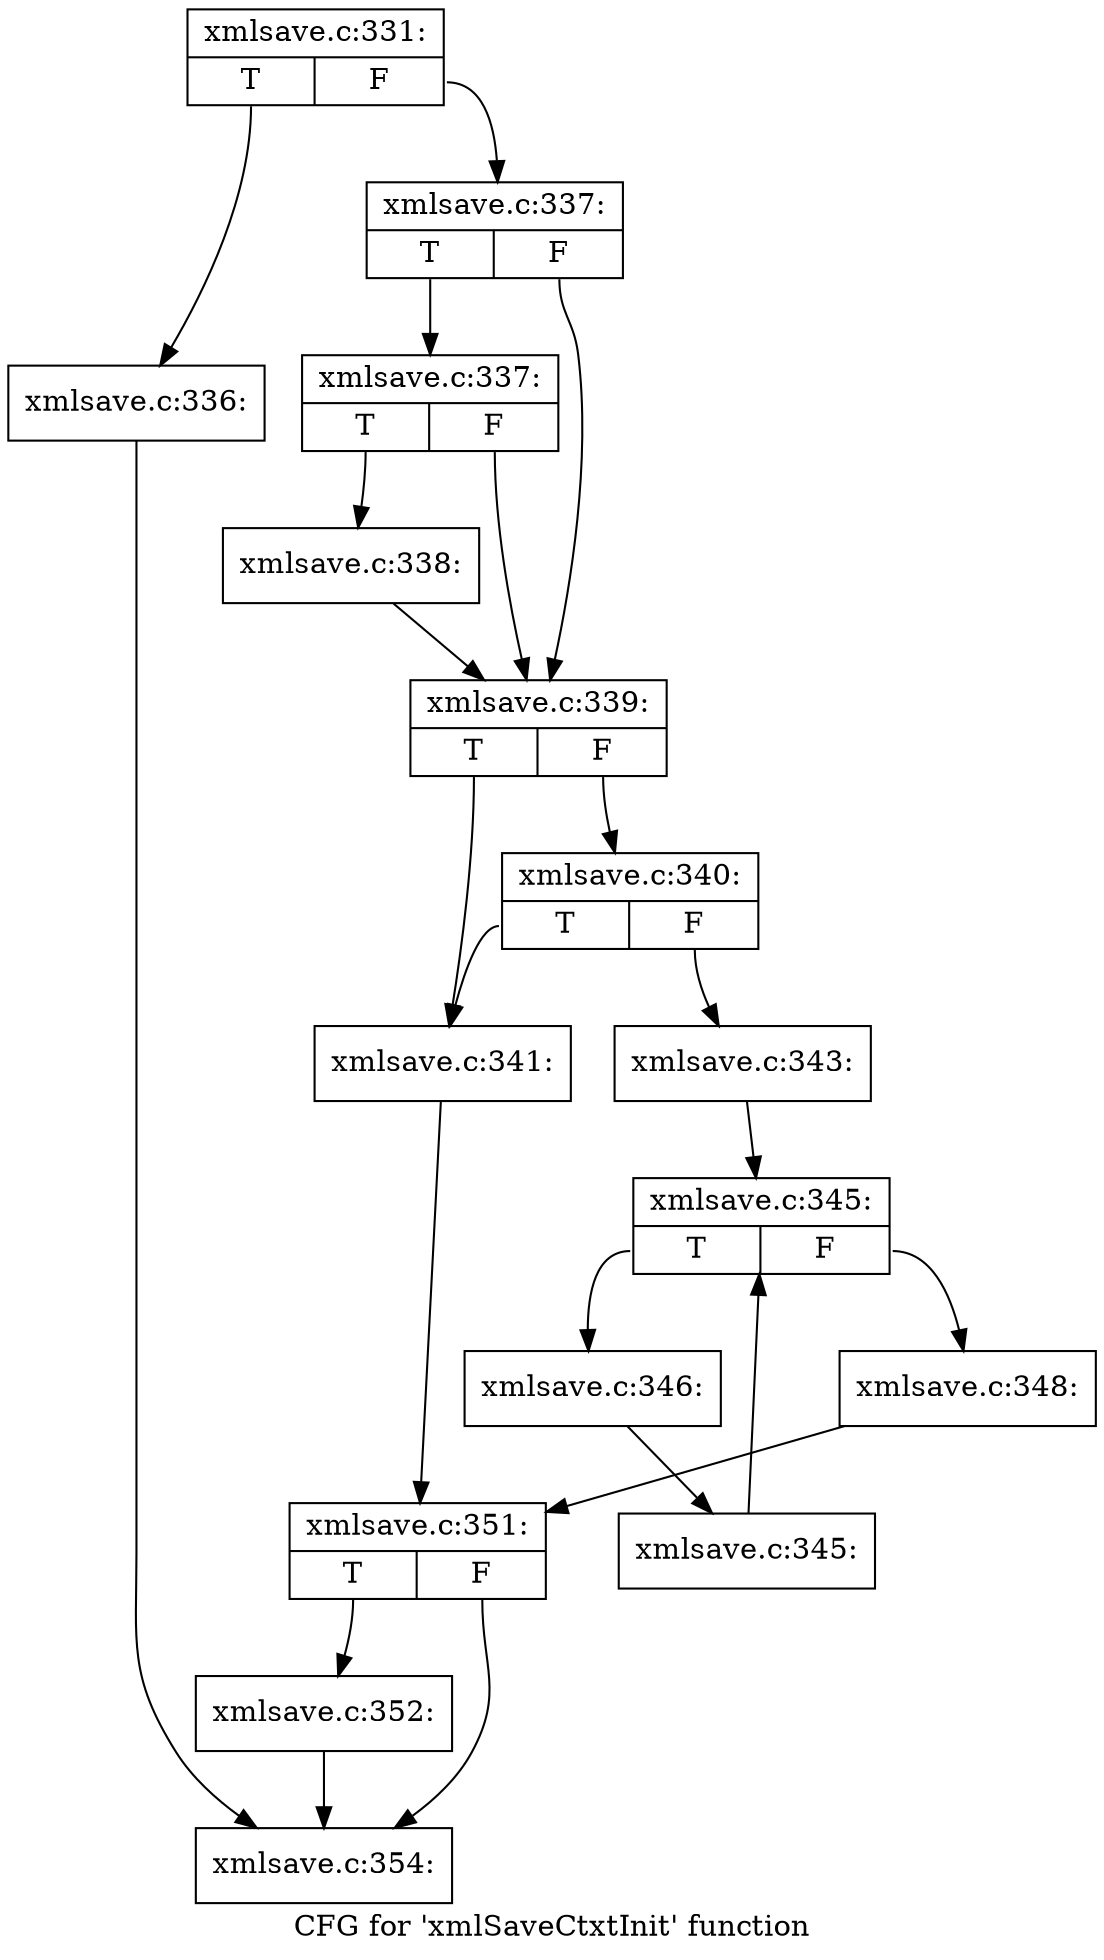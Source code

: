 digraph "CFG for 'xmlSaveCtxtInit' function" {
	label="CFG for 'xmlSaveCtxtInit' function";

	Node0x5854350 [shape=record,label="{xmlsave.c:331:|{<s0>T|<s1>F}}"];
	Node0x5854350:s0 -> Node0x5854890;
	Node0x5854350:s1 -> Node0x58548e0;
	Node0x5854890 [shape=record,label="{xmlsave.c:336:}"];
	Node0x5854890 -> Node0x5859e40;
	Node0x58548e0 [shape=record,label="{xmlsave.c:337:|{<s0>T|<s1>F}}"];
	Node0x58548e0:s0 -> Node0x5855a40;
	Node0x58548e0:s1 -> Node0x58559f0;
	Node0x5855a40 [shape=record,label="{xmlsave.c:337:|{<s0>T|<s1>F}}"];
	Node0x5855a40:s0 -> Node0x58559a0;
	Node0x5855a40:s1 -> Node0x58559f0;
	Node0x58559a0 [shape=record,label="{xmlsave.c:338:}"];
	Node0x58559a0 -> Node0x58559f0;
	Node0x58559f0 [shape=record,label="{xmlsave.c:339:|{<s0>T|<s1>F}}"];
	Node0x58559f0:s0 -> Node0x5856df0;
	Node0x58559f0:s1 -> Node0x5857220;
	Node0x5857220 [shape=record,label="{xmlsave.c:340:|{<s0>T|<s1>F}}"];
	Node0x5857220:s0 -> Node0x5856df0;
	Node0x5857220:s1 -> Node0x58571d0;
	Node0x5856df0 [shape=record,label="{xmlsave.c:341:}"];
	Node0x5856df0 -> Node0x5857180;
	Node0x58571d0 [shape=record,label="{xmlsave.c:343:}"];
	Node0x58571d0 -> Node0x5858220;
	Node0x5858220 [shape=record,label="{xmlsave.c:345:|{<s0>T|<s1>F}}"];
	Node0x5858220:s0 -> Node0x5858480;
	Node0x5858220:s1 -> Node0x58580c0;
	Node0x5858480 [shape=record,label="{xmlsave.c:346:}"];
	Node0x5858480 -> Node0x5858430;
	Node0x5858430 [shape=record,label="{xmlsave.c:345:}"];
	Node0x5858430 -> Node0x5858220;
	Node0x58580c0 [shape=record,label="{xmlsave.c:348:}"];
	Node0x58580c0 -> Node0x5857180;
	Node0x5857180 [shape=record,label="{xmlsave.c:351:|{<s0>T|<s1>F}}"];
	Node0x5857180:s0 -> Node0x58590d0;
	Node0x5857180:s1 -> Node0x5859e40;
	Node0x58590d0 [shape=record,label="{xmlsave.c:352:}"];
	Node0x58590d0 -> Node0x5859e40;
	Node0x5859e40 [shape=record,label="{xmlsave.c:354:}"];
}
